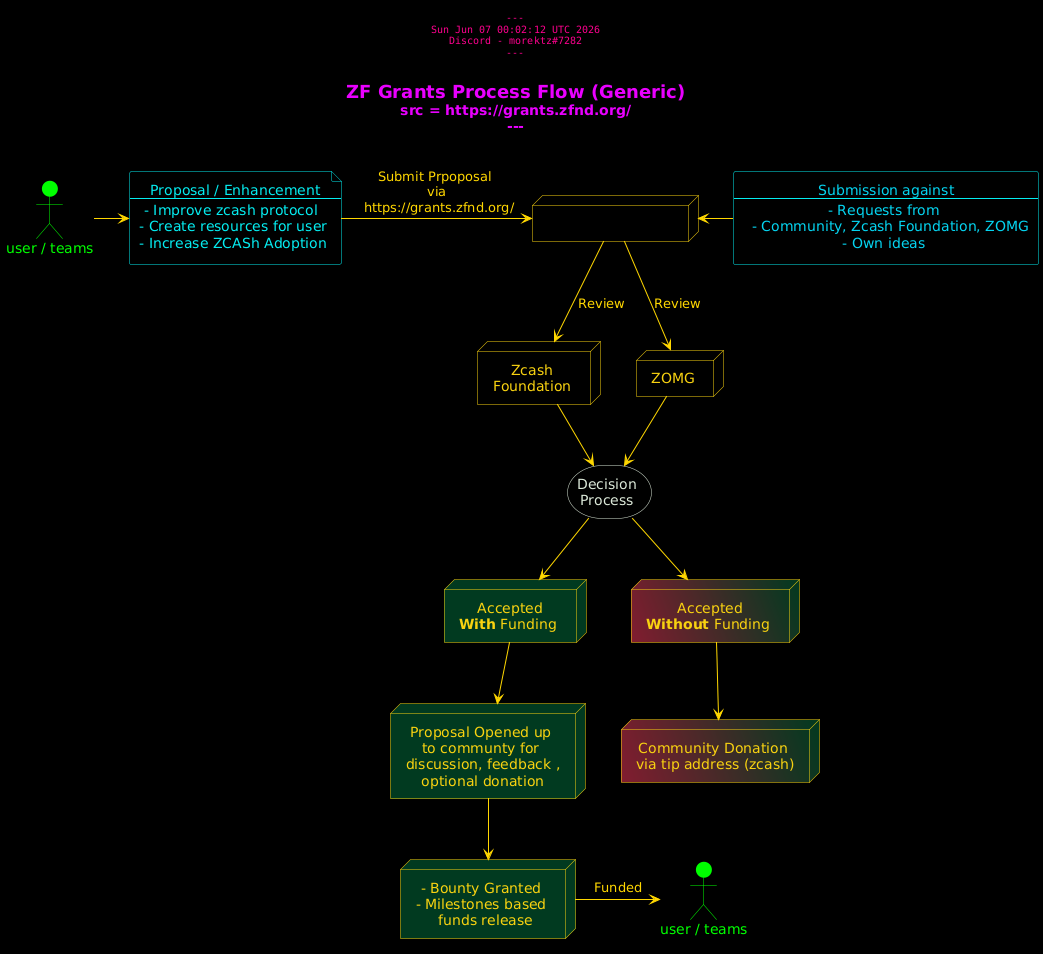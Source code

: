 @startuml

/'
This is for - https://github.com/morektz/MorektzBountySmash/blob/main/D/qbrzg.md#seletion-process
Diagram being generated from this source  - https://grants.zfnd.org/
'/ 

' Scaling
' scale 2

'Styling 
skinparam {
    DefaultTextAlignment Center
    DefaultFontName DejaVu Sans
    BackgroundColor Black
    TitleFontColor E900FF
    Shadowing False

    ArrowColor Gold
    ArrowFontColor Gold

    HeaderFontName Monospaced
    HeaderFontColor FF008E

    ActorBackgroundColor Lime
    ActorBorderColor Lime 
    ActorFontColor Lime
    ActorStereotypeFontColor Lime

    RectangleBorderColor #04ECF0
    RectangleBackgroundColor Black
    RectangleFontColor #04D4F0

    FileBackgroundColor Black 
    FileBorderColor #04ECF0
    FileFontColor #04ECF0

    NodeBackgroundColor Black
    NodeBorderColor #F8D210
    NodeFontColor #F8D210

    StorageBackgroundColor Black 
    StorageBorderColor #DBE8D8
    StorageFontColor #DBE8D8
}

center header 

---
%date()
Discord - morektz#7282
---

end header 

title 
= ZF Grants Process Flow (Generic)
src = https://grants.zfnd.org/
---

end title 

' Actual Code 

:user / teams: as u1
:user / teams: as u2 
' Boxes 

file f1 [
    Proposal / Enhancement
    ----
    - Improve zcash protocol  
    - Create resources for user 
    - Increase ZCASh Adoption 
]

node n1 [
    <img:zcashc.png>
]

node n11 [
    Zcash 
    Foundation 
]

node n12 [
    ZOMG 
]

node n13 #013A20 [
    Accepted
    **With** Funding 
]

node n113 #013A20 [
    Proposal Opened up 
    to communty for 
    discussion, feedback ,
    optional donation
]

node n1113 #013A20 [
    - Bounty Granted 
    - Milestones based 
      funds release 
]



node n14 #821D30\013A20 [
    Accepted
    **Without** Funding 
]

node n114 #821D30\013A20 [
    Community Donation 
    via tip address (zcash)
]


rectangle r1 [
    Submission against
    ---
    - Requests from 
      - Community, Zcash Foundation, ZOMG
    - Own ideas 
]

storage s1 [
    Decision 
    Process 
]

'Connections 

u1 -> f1 
f1 -> n1 : Submit Prpoposal \n via \n https://grants.zfnd.org/
n1 <- r1 

n1 --> n11 : Review
n1 --> n12 : Review 

n11 --> s1 
n12 --> s1 

s1 --> n13 
s1 --> n14

n14 --> n114
n13 --> n113

n113 --> n1113

n1113 -> u2 : Funded


@enduml